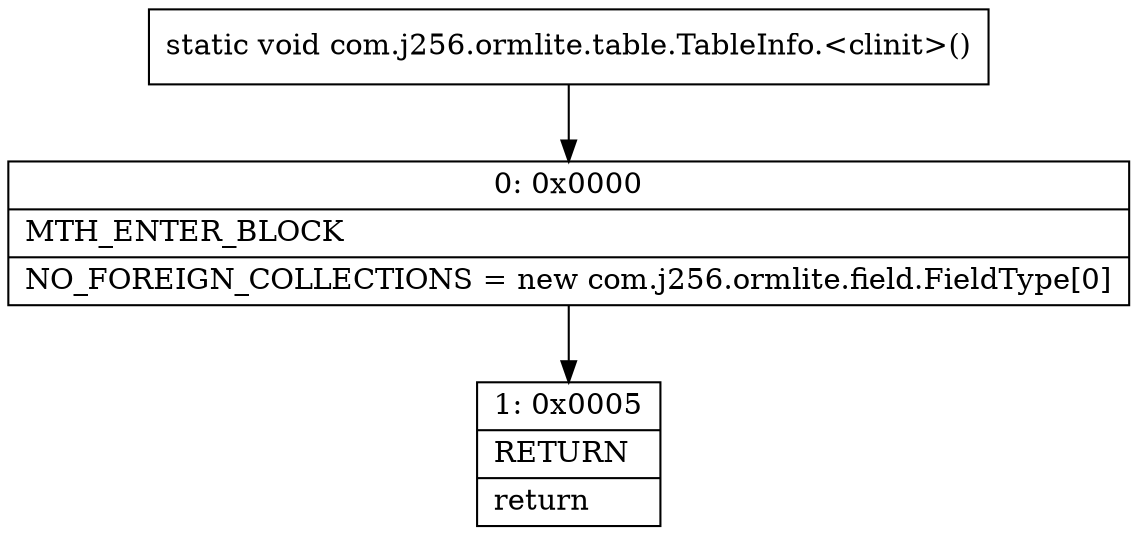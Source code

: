 digraph "CFG forcom.j256.ormlite.table.TableInfo.\<clinit\>()V" {
Node_0 [shape=record,label="{0\:\ 0x0000|MTH_ENTER_BLOCK\l|NO_FOREIGN_COLLECTIONS = new com.j256.ormlite.field.FieldType[0]\l}"];
Node_1 [shape=record,label="{1\:\ 0x0005|RETURN\l|return\l}"];
MethodNode[shape=record,label="{static void com.j256.ormlite.table.TableInfo.\<clinit\>() }"];
MethodNode -> Node_0;
Node_0 -> Node_1;
}

